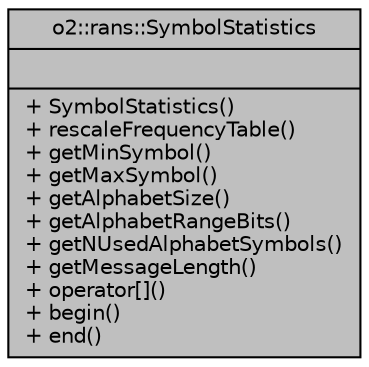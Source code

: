 digraph "o2::rans::SymbolStatistics"
{
 // INTERACTIVE_SVG=YES
  bgcolor="transparent";
  edge [fontname="Helvetica",fontsize="10",labelfontname="Helvetica",labelfontsize="10"];
  node [fontname="Helvetica",fontsize="10",shape=record];
  Node1 [label="{o2::rans::SymbolStatistics\n||+ SymbolStatistics()\l+ rescaleFrequencyTable()\l+ getMinSymbol()\l+ getMaxSymbol()\l+ getAlphabetSize()\l+ getAlphabetRangeBits()\l+ getNUsedAlphabetSymbols()\l+ getMessageLength()\l+ operator[]()\l+ begin()\l+ end()\l}",height=0.2,width=0.4,color="black", fillcolor="grey75", style="filled", fontcolor="black"];
}
